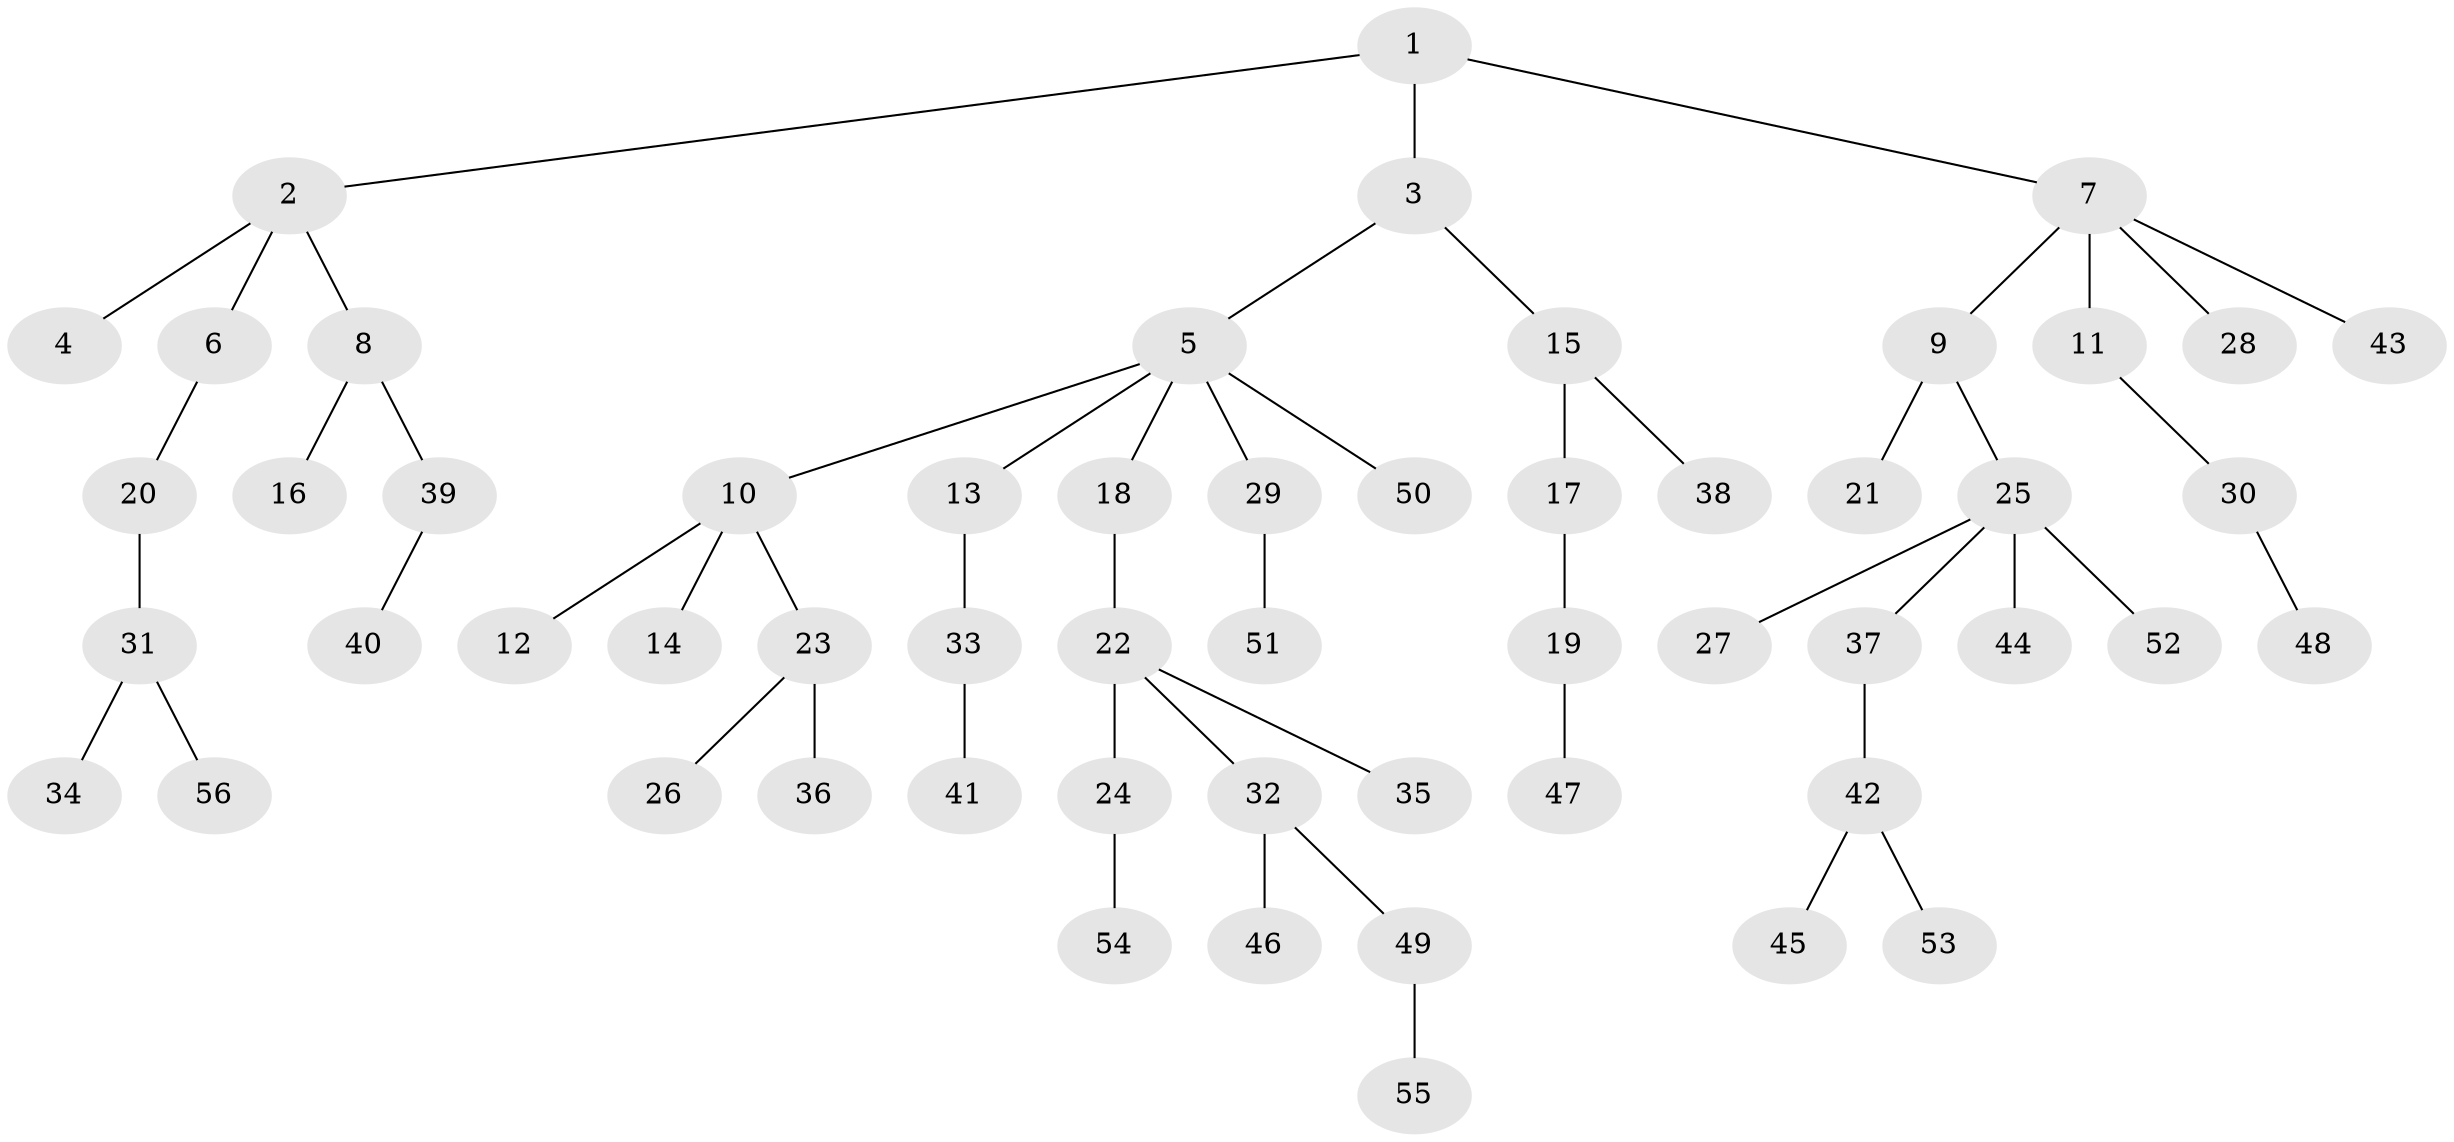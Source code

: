 // coarse degree distribution, {4: 0.10714285714285714, 3: 0.07142857142857142, 2: 0.4642857142857143, 1: 0.35714285714285715}
// Generated by graph-tools (version 1.1) at 2025/37/03/04/25 23:37:28]
// undirected, 56 vertices, 55 edges
graph export_dot {
  node [color=gray90,style=filled];
  1;
  2;
  3;
  4;
  5;
  6;
  7;
  8;
  9;
  10;
  11;
  12;
  13;
  14;
  15;
  16;
  17;
  18;
  19;
  20;
  21;
  22;
  23;
  24;
  25;
  26;
  27;
  28;
  29;
  30;
  31;
  32;
  33;
  34;
  35;
  36;
  37;
  38;
  39;
  40;
  41;
  42;
  43;
  44;
  45;
  46;
  47;
  48;
  49;
  50;
  51;
  52;
  53;
  54;
  55;
  56;
  1 -- 2;
  1 -- 3;
  1 -- 7;
  2 -- 4;
  2 -- 6;
  2 -- 8;
  3 -- 5;
  3 -- 15;
  5 -- 10;
  5 -- 13;
  5 -- 18;
  5 -- 29;
  5 -- 50;
  6 -- 20;
  7 -- 9;
  7 -- 11;
  7 -- 28;
  7 -- 43;
  8 -- 16;
  8 -- 39;
  9 -- 21;
  9 -- 25;
  10 -- 12;
  10 -- 14;
  10 -- 23;
  11 -- 30;
  13 -- 33;
  15 -- 17;
  15 -- 38;
  17 -- 19;
  18 -- 22;
  19 -- 47;
  20 -- 31;
  22 -- 24;
  22 -- 32;
  22 -- 35;
  23 -- 26;
  23 -- 36;
  24 -- 54;
  25 -- 27;
  25 -- 37;
  25 -- 44;
  25 -- 52;
  29 -- 51;
  30 -- 48;
  31 -- 34;
  31 -- 56;
  32 -- 46;
  32 -- 49;
  33 -- 41;
  37 -- 42;
  39 -- 40;
  42 -- 45;
  42 -- 53;
  49 -- 55;
}

